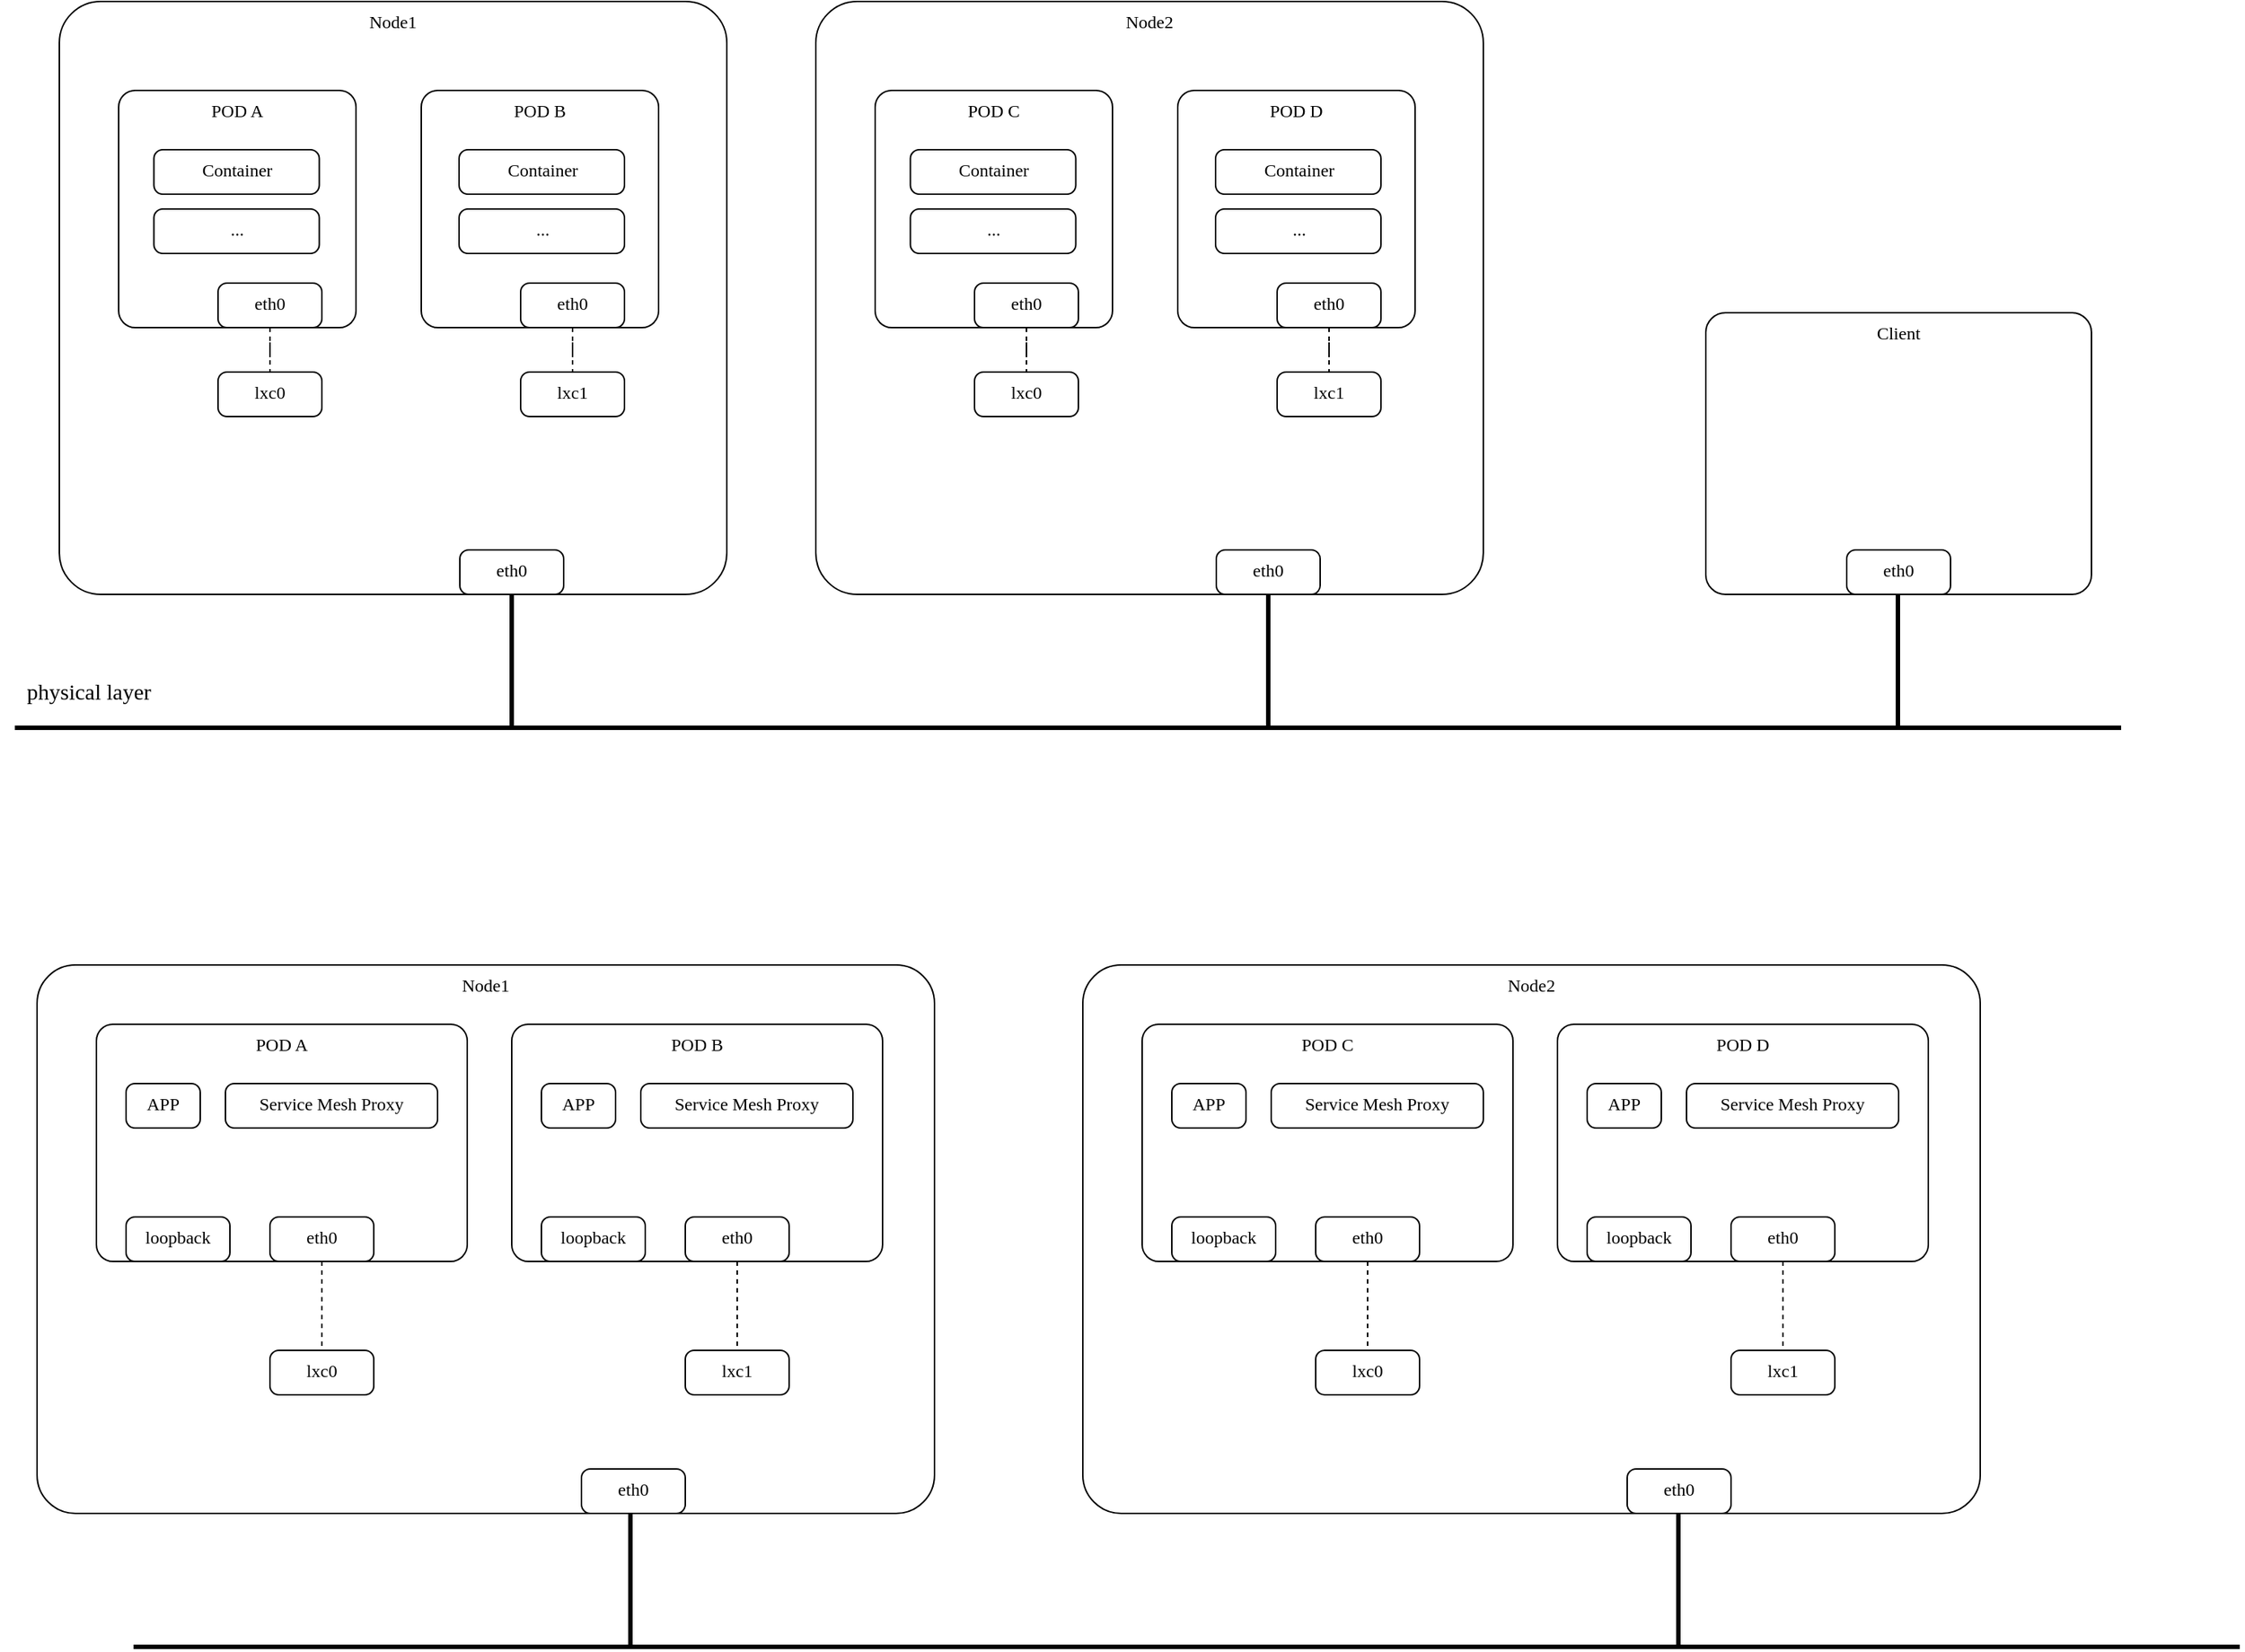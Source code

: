 <mxfile version="21.3.2" type="github">
  <diagram name="第 1 页" id="vNLDc5i9Rt-sk_Q8lJ6u">
    <mxGraphModel dx="952" dy="639" grid="0" gridSize="10" guides="1" tooltips="1" connect="1" arrows="1" fold="1" page="0" pageScale="1" pageWidth="827" pageHeight="1169" math="0" shadow="0">
      <root>
        <mxCell id="0" />
        <mxCell id="1" parent="0" />
        <mxCell id="w4B59_CVPUAiN3qROytd-1" value="&lt;div style=&quot;&quot;&gt;&lt;span style=&quot;font-family: Verdana; background-color: initial;&quot;&gt;Node1&lt;/span&gt;&lt;/div&gt;" style="rounded=1;whiteSpace=wrap;html=1;arcSize=7;align=center;labelPosition=center;verticalLabelPosition=middle;verticalAlign=top;" vertex="1" parent="1">
          <mxGeometry x="160" y="110" width="450" height="400" as="geometry" />
        </mxCell>
        <mxCell id="w4B59_CVPUAiN3qROytd-3" value="&lt;div style=&quot;&quot;&gt;&lt;font face=&quot;Verdana&quot;&gt;POD A&lt;/font&gt;&lt;/div&gt;" style="rounded=1;whiteSpace=wrap;html=1;arcSize=7;align=center;labelPosition=center;verticalLabelPosition=middle;verticalAlign=top;" vertex="1" parent="1">
          <mxGeometry x="200" y="170" width="160" height="160" as="geometry" />
        </mxCell>
        <mxCell id="w4B59_CVPUAiN3qROytd-7" value="&lt;div style=&quot;&quot;&gt;&lt;font face=&quot;Verdana&quot;&gt;POD B&lt;/font&gt;&lt;/div&gt;" style="rounded=1;whiteSpace=wrap;html=1;arcSize=7;align=center;labelPosition=center;verticalLabelPosition=middle;verticalAlign=top;" vertex="1" parent="1">
          <mxGeometry x="404" y="170" width="160" height="160" as="geometry" />
        </mxCell>
        <mxCell id="w4B59_CVPUAiN3qROytd-16" style="edgeStyle=orthogonalEdgeStyle;rounded=0;orthogonalLoop=1;jettySize=auto;html=1;entryX=0.5;entryY=0;entryDx=0;entryDy=0;startArrow=none;startFill=0;endArrow=none;endFill=0;dashed=1;" edge="1" parent="1" source="w4B59_CVPUAiN3qROytd-9" target="w4B59_CVPUAiN3qROytd-14">
          <mxGeometry relative="1" as="geometry" />
        </mxCell>
        <mxCell id="w4B59_CVPUAiN3qROytd-9" value="&lt;div style=&quot;&quot;&gt;&lt;font face=&quot;Verdana&quot;&gt;eth0&lt;/font&gt;&lt;/div&gt;" style="rounded=1;whiteSpace=wrap;html=1;arcSize=20;align=center;labelPosition=center;verticalLabelPosition=middle;verticalAlign=top;" vertex="1" parent="1">
          <mxGeometry x="267" y="300" width="70" height="30" as="geometry" />
        </mxCell>
        <mxCell id="w4B59_CVPUAiN3qROytd-17" style="edgeStyle=orthogonalEdgeStyle;rounded=0;orthogonalLoop=1;jettySize=auto;html=1;entryX=0.5;entryY=0;entryDx=0;entryDy=0;startArrow=none;startFill=0;endArrow=none;endFill=0;dashed=1;" edge="1" parent="1" source="w4B59_CVPUAiN3qROytd-11" target="w4B59_CVPUAiN3qROytd-15">
          <mxGeometry relative="1" as="geometry" />
        </mxCell>
        <mxCell id="w4B59_CVPUAiN3qROytd-11" value="&lt;div style=&quot;&quot;&gt;&lt;font face=&quot;Verdana&quot;&gt;eth0&lt;/font&gt;&lt;/div&gt;" style="rounded=1;whiteSpace=wrap;html=1;arcSize=20;align=center;labelPosition=center;verticalLabelPosition=middle;verticalAlign=top;" vertex="1" parent="1">
          <mxGeometry x="471" y="300" width="70" height="30" as="geometry" />
        </mxCell>
        <mxCell id="w4B59_CVPUAiN3qROytd-13" value="&lt;div style=&quot;&quot;&gt;&lt;font face=&quot;Verdana&quot;&gt;eth0&lt;/font&gt;&lt;/div&gt;" style="rounded=1;whiteSpace=wrap;html=1;arcSize=20;align=center;labelPosition=center;verticalLabelPosition=middle;verticalAlign=top;" vertex="1" parent="1">
          <mxGeometry x="430" y="480" width="70" height="30" as="geometry" />
        </mxCell>
        <mxCell id="w4B59_CVPUAiN3qROytd-14" value="&lt;div style=&quot;&quot;&gt;&lt;font face=&quot;Verdana&quot;&gt;lxc0&lt;/font&gt;&lt;/div&gt;" style="rounded=1;whiteSpace=wrap;html=1;arcSize=20;align=center;labelPosition=center;verticalLabelPosition=middle;verticalAlign=top;" vertex="1" parent="1">
          <mxGeometry x="267" y="360" width="70" height="30" as="geometry" />
        </mxCell>
        <mxCell id="w4B59_CVPUAiN3qROytd-15" value="&lt;div style=&quot;&quot;&gt;&lt;font face=&quot;Verdana&quot;&gt;lxc1&lt;/font&gt;&lt;/div&gt;" style="rounded=1;whiteSpace=wrap;html=1;arcSize=20;align=center;labelPosition=center;verticalLabelPosition=middle;verticalAlign=top;" vertex="1" parent="1">
          <mxGeometry x="471" y="360" width="70" height="30" as="geometry" />
        </mxCell>
        <mxCell id="w4B59_CVPUAiN3qROytd-19" value="&lt;div style=&quot;&quot;&gt;&lt;span style=&quot;font-family: Verdana; background-color: initial;&quot;&gt;Node1&lt;/span&gt;&lt;/div&gt;" style="rounded=1;whiteSpace=wrap;html=1;arcSize=7;align=center;labelPosition=center;verticalLabelPosition=middle;verticalAlign=top;" vertex="1" parent="1">
          <mxGeometry x="145" y="760" width="605" height="370" as="geometry" />
        </mxCell>
        <mxCell id="w4B59_CVPUAiN3qROytd-20" value="&lt;div style=&quot;&quot;&gt;&lt;font face=&quot;Verdana&quot;&gt;POD A&lt;/font&gt;&lt;/div&gt;" style="rounded=1;whiteSpace=wrap;html=1;arcSize=7;align=center;labelPosition=center;verticalLabelPosition=middle;verticalAlign=top;" vertex="1" parent="1">
          <mxGeometry x="185" y="800" width="250" height="160" as="geometry" />
        </mxCell>
        <mxCell id="w4B59_CVPUAiN3qROytd-22" style="edgeStyle=orthogonalEdgeStyle;rounded=0;orthogonalLoop=1;jettySize=auto;html=1;entryX=0.5;entryY=0;entryDx=0;entryDy=0;startArrow=none;startFill=0;endArrow=none;endFill=0;dashed=1;" edge="1" source="w4B59_CVPUAiN3qROytd-23" target="w4B59_CVPUAiN3qROytd-28" parent="1">
          <mxGeometry relative="1" as="geometry" />
        </mxCell>
        <mxCell id="w4B59_CVPUAiN3qROytd-23" value="&lt;div style=&quot;&quot;&gt;&lt;font face=&quot;Verdana&quot;&gt;eth0&lt;/font&gt;&lt;/div&gt;" style="rounded=1;whiteSpace=wrap;html=1;arcSize=20;align=center;labelPosition=center;verticalLabelPosition=middle;verticalAlign=top;" vertex="1" parent="1">
          <mxGeometry x="302" y="930" width="70" height="30" as="geometry" />
        </mxCell>
        <mxCell id="w4B59_CVPUAiN3qROytd-28" value="&lt;div style=&quot;&quot;&gt;&lt;font face=&quot;Verdana&quot;&gt;lxc0&lt;/font&gt;&lt;/div&gt;" style="rounded=1;whiteSpace=wrap;html=1;arcSize=20;align=center;labelPosition=center;verticalLabelPosition=middle;verticalAlign=top;" vertex="1" parent="1">
          <mxGeometry x="302" y="1020" width="70" height="30" as="geometry" />
        </mxCell>
        <mxCell id="w4B59_CVPUAiN3qROytd-32" value="&lt;div style=&quot;&quot;&gt;&lt;font face=&quot;Verdana&quot;&gt;APP&lt;/font&gt;&lt;/div&gt;" style="rounded=1;whiteSpace=wrap;html=1;arcSize=20;align=center;labelPosition=center;verticalLabelPosition=middle;verticalAlign=top;" vertex="1" parent="1">
          <mxGeometry x="205" y="840" width="50" height="30" as="geometry" />
        </mxCell>
        <mxCell id="w4B59_CVPUAiN3qROytd-33" value="&lt;div style=&quot;&quot;&gt;&lt;font face=&quot;Verdana&quot;&gt;Service Mesh Proxy&lt;/font&gt;&lt;/div&gt;" style="rounded=1;whiteSpace=wrap;html=1;arcSize=20;align=center;labelPosition=center;verticalLabelPosition=middle;verticalAlign=top;" vertex="1" parent="1">
          <mxGeometry x="272" y="840" width="143" height="30" as="geometry" />
        </mxCell>
        <mxCell id="w4B59_CVPUAiN3qROytd-34" value="&lt;div style=&quot;&quot;&gt;&lt;font face=&quot;Verdana&quot;&gt;loopback&lt;/font&gt;&lt;/div&gt;" style="rounded=1;whiteSpace=wrap;html=1;arcSize=20;align=center;labelPosition=center;verticalLabelPosition=middle;verticalAlign=top;" vertex="1" parent="1">
          <mxGeometry x="205" y="930" width="70" height="30" as="geometry" />
        </mxCell>
        <mxCell id="w4B59_CVPUAiN3qROytd-35" value="&lt;div style=&quot;&quot;&gt;&lt;font face=&quot;Verdana&quot;&gt;POD B&lt;/font&gt;&lt;/div&gt;" style="rounded=1;whiteSpace=wrap;html=1;arcSize=7;align=center;labelPosition=center;verticalLabelPosition=middle;verticalAlign=top;" vertex="1" parent="1">
          <mxGeometry x="465" y="800" width="250" height="160" as="geometry" />
        </mxCell>
        <mxCell id="w4B59_CVPUAiN3qROytd-36" style="edgeStyle=orthogonalEdgeStyle;rounded=0;orthogonalLoop=1;jettySize=auto;html=1;entryX=0.5;entryY=0;entryDx=0;entryDy=0;startArrow=none;startFill=0;endArrow=none;endFill=0;dashed=1;" edge="1" source="w4B59_CVPUAiN3qROytd-37" target="w4B59_CVPUAiN3qROytd-38" parent="1">
          <mxGeometry relative="1" as="geometry" />
        </mxCell>
        <mxCell id="w4B59_CVPUAiN3qROytd-37" value="&lt;div style=&quot;&quot;&gt;&lt;font face=&quot;Verdana&quot;&gt;eth0&lt;/font&gt;&lt;/div&gt;" style="rounded=1;whiteSpace=wrap;html=1;arcSize=20;align=center;labelPosition=center;verticalLabelPosition=middle;verticalAlign=top;" vertex="1" parent="1">
          <mxGeometry x="582" y="930" width="70" height="30" as="geometry" />
        </mxCell>
        <mxCell id="w4B59_CVPUAiN3qROytd-38" value="&lt;div style=&quot;&quot;&gt;&lt;font face=&quot;Verdana&quot;&gt;lxc1&lt;/font&gt;&lt;/div&gt;" style="rounded=1;whiteSpace=wrap;html=1;arcSize=20;align=center;labelPosition=center;verticalLabelPosition=middle;verticalAlign=top;" vertex="1" parent="1">
          <mxGeometry x="582" y="1020" width="70" height="30" as="geometry" />
        </mxCell>
        <mxCell id="w4B59_CVPUAiN3qROytd-39" value="&lt;div style=&quot;&quot;&gt;&lt;font face=&quot;Verdana&quot;&gt;APP&lt;/font&gt;&lt;/div&gt;" style="rounded=1;whiteSpace=wrap;html=1;arcSize=20;align=center;labelPosition=center;verticalLabelPosition=middle;verticalAlign=top;" vertex="1" parent="1">
          <mxGeometry x="485" y="840" width="50" height="30" as="geometry" />
        </mxCell>
        <mxCell id="w4B59_CVPUAiN3qROytd-40" value="&lt;div style=&quot;&quot;&gt;&lt;font face=&quot;Verdana&quot;&gt;Service Mesh Proxy&lt;/font&gt;&lt;/div&gt;" style="rounded=1;whiteSpace=wrap;html=1;arcSize=20;align=center;labelPosition=center;verticalLabelPosition=middle;verticalAlign=top;" vertex="1" parent="1">
          <mxGeometry x="552" y="840" width="143" height="30" as="geometry" />
        </mxCell>
        <mxCell id="w4B59_CVPUAiN3qROytd-41" value="&lt;div style=&quot;&quot;&gt;&lt;font face=&quot;Verdana&quot;&gt;loopback&lt;/font&gt;&lt;/div&gt;" style="rounded=1;whiteSpace=wrap;html=1;arcSize=20;align=center;labelPosition=center;verticalLabelPosition=middle;verticalAlign=top;" vertex="1" parent="1">
          <mxGeometry x="485" y="930" width="70" height="30" as="geometry" />
        </mxCell>
        <mxCell id="w4B59_CVPUAiN3qROytd-42" value="&lt;div style=&quot;&quot;&gt;&lt;font face=&quot;Verdana&quot;&gt;eth0&lt;/font&gt;&lt;/div&gt;" style="rounded=1;whiteSpace=wrap;html=1;arcSize=20;align=center;labelPosition=center;verticalLabelPosition=middle;verticalAlign=top;" vertex="1" parent="1">
          <mxGeometry x="512" y="1100" width="70" height="30" as="geometry" />
        </mxCell>
        <mxCell id="w4B59_CVPUAiN3qROytd-43" value="&lt;font face=&quot;Verdana&quot;&gt;Container&lt;/font&gt;" style="rounded=1;whiteSpace=wrap;html=1;arcSize=20;align=center;labelPosition=center;verticalLabelPosition=middle;verticalAlign=top;" vertex="1" parent="1">
          <mxGeometry x="223.75" y="210" width="111.5" height="30" as="geometry" />
        </mxCell>
        <mxCell id="w4B59_CVPUAiN3qROytd-44" value="&lt;font face=&quot;Verdana&quot;&gt;...&lt;/font&gt;" style="rounded=1;whiteSpace=wrap;html=1;arcSize=20;align=center;labelPosition=center;verticalLabelPosition=middle;verticalAlign=top;" vertex="1" parent="1">
          <mxGeometry x="223.75" y="250" width="111.5" height="30" as="geometry" />
        </mxCell>
        <mxCell id="w4B59_CVPUAiN3qROytd-45" value="&lt;font face=&quot;Verdana&quot;&gt;Container&lt;/font&gt;" style="rounded=1;whiteSpace=wrap;html=1;arcSize=20;align=center;labelPosition=center;verticalLabelPosition=middle;verticalAlign=top;" vertex="1" parent="1">
          <mxGeometry x="429.5" y="210" width="111.5" height="30" as="geometry" />
        </mxCell>
        <mxCell id="w4B59_CVPUAiN3qROytd-46" value="&lt;font face=&quot;Verdana&quot;&gt;...&lt;/font&gt;" style="rounded=1;whiteSpace=wrap;html=1;arcSize=20;align=center;labelPosition=center;verticalLabelPosition=middle;verticalAlign=top;" vertex="1" parent="1">
          <mxGeometry x="429.5" y="250" width="111.5" height="30" as="geometry" />
        </mxCell>
        <mxCell id="w4B59_CVPUAiN3qROytd-47" value="&lt;div style=&quot;&quot;&gt;&lt;span style=&quot;font-family: Verdana; background-color: initial;&quot;&gt;Node2&lt;/span&gt;&lt;/div&gt;" style="rounded=1;whiteSpace=wrap;html=1;arcSize=7;align=center;labelPosition=center;verticalLabelPosition=middle;verticalAlign=top;" vertex="1" parent="1">
          <mxGeometry x="670" y="110" width="450" height="400" as="geometry" />
        </mxCell>
        <mxCell id="w4B59_CVPUAiN3qROytd-48" value="&lt;div style=&quot;&quot;&gt;&lt;font face=&quot;Verdana&quot;&gt;POD C&lt;/font&gt;&lt;/div&gt;" style="rounded=1;whiteSpace=wrap;html=1;arcSize=7;align=center;labelPosition=center;verticalLabelPosition=middle;verticalAlign=top;" vertex="1" parent="1">
          <mxGeometry x="710" y="170" width="160" height="160" as="geometry" />
        </mxCell>
        <mxCell id="w4B59_CVPUAiN3qROytd-49" value="&lt;div style=&quot;&quot;&gt;&lt;font face=&quot;Verdana&quot;&gt;POD D&lt;/font&gt;&lt;/div&gt;" style="rounded=1;whiteSpace=wrap;html=1;arcSize=7;align=center;labelPosition=center;verticalLabelPosition=middle;verticalAlign=top;" vertex="1" parent="1">
          <mxGeometry x="914" y="170" width="160" height="160" as="geometry" />
        </mxCell>
        <mxCell id="w4B59_CVPUAiN3qROytd-50" style="edgeStyle=orthogonalEdgeStyle;rounded=0;orthogonalLoop=1;jettySize=auto;html=1;entryX=0.5;entryY=0;entryDx=0;entryDy=0;startArrow=none;startFill=0;endArrow=none;endFill=0;dashed=1;" edge="1" source="w4B59_CVPUAiN3qROytd-51" target="w4B59_CVPUAiN3qROytd-55" parent="1">
          <mxGeometry relative="1" as="geometry" />
        </mxCell>
        <mxCell id="w4B59_CVPUAiN3qROytd-51" value="&lt;div style=&quot;&quot;&gt;&lt;font face=&quot;Verdana&quot;&gt;eth0&lt;/font&gt;&lt;/div&gt;" style="rounded=1;whiteSpace=wrap;html=1;arcSize=20;align=center;labelPosition=center;verticalLabelPosition=middle;verticalAlign=top;" vertex="1" parent="1">
          <mxGeometry x="777" y="300" width="70" height="30" as="geometry" />
        </mxCell>
        <mxCell id="w4B59_CVPUAiN3qROytd-52" style="edgeStyle=orthogonalEdgeStyle;rounded=0;orthogonalLoop=1;jettySize=auto;html=1;entryX=0.5;entryY=0;entryDx=0;entryDy=0;startArrow=none;startFill=0;endArrow=none;endFill=0;dashed=1;" edge="1" source="w4B59_CVPUAiN3qROytd-53" target="w4B59_CVPUAiN3qROytd-56" parent="1">
          <mxGeometry relative="1" as="geometry" />
        </mxCell>
        <mxCell id="w4B59_CVPUAiN3qROytd-53" value="&lt;div style=&quot;&quot;&gt;&lt;font face=&quot;Verdana&quot;&gt;eth0&lt;/font&gt;&lt;/div&gt;" style="rounded=1;whiteSpace=wrap;html=1;arcSize=20;align=center;labelPosition=center;verticalLabelPosition=middle;verticalAlign=top;" vertex="1" parent="1">
          <mxGeometry x="981" y="300" width="70" height="30" as="geometry" />
        </mxCell>
        <mxCell id="w4B59_CVPUAiN3qROytd-54" value="&lt;div style=&quot;&quot;&gt;&lt;font face=&quot;Verdana&quot;&gt;eth0&lt;/font&gt;&lt;/div&gt;" style="rounded=1;whiteSpace=wrap;html=1;arcSize=20;align=center;labelPosition=center;verticalLabelPosition=middle;verticalAlign=top;" vertex="1" parent="1">
          <mxGeometry x="940" y="480" width="70" height="30" as="geometry" />
        </mxCell>
        <mxCell id="w4B59_CVPUAiN3qROytd-55" value="&lt;div style=&quot;&quot;&gt;&lt;font face=&quot;Verdana&quot;&gt;lxc0&lt;/font&gt;&lt;/div&gt;" style="rounded=1;whiteSpace=wrap;html=1;arcSize=20;align=center;labelPosition=center;verticalLabelPosition=middle;verticalAlign=top;" vertex="1" parent="1">
          <mxGeometry x="777" y="360" width="70" height="30" as="geometry" />
        </mxCell>
        <mxCell id="w4B59_CVPUAiN3qROytd-56" value="&lt;div style=&quot;&quot;&gt;&lt;font face=&quot;Verdana&quot;&gt;lxc1&lt;/font&gt;&lt;/div&gt;" style="rounded=1;whiteSpace=wrap;html=1;arcSize=20;align=center;labelPosition=center;verticalLabelPosition=middle;verticalAlign=top;" vertex="1" parent="1">
          <mxGeometry x="981" y="360" width="70" height="30" as="geometry" />
        </mxCell>
        <mxCell id="w4B59_CVPUAiN3qROytd-57" value="&lt;font face=&quot;Verdana&quot;&gt;Container&lt;/font&gt;" style="rounded=1;whiteSpace=wrap;html=1;arcSize=20;align=center;labelPosition=center;verticalLabelPosition=middle;verticalAlign=top;" vertex="1" parent="1">
          <mxGeometry x="733.75" y="210" width="111.5" height="30" as="geometry" />
        </mxCell>
        <mxCell id="w4B59_CVPUAiN3qROytd-58" value="&lt;font face=&quot;Verdana&quot;&gt;...&lt;/font&gt;" style="rounded=1;whiteSpace=wrap;html=1;arcSize=20;align=center;labelPosition=center;verticalLabelPosition=middle;verticalAlign=top;" vertex="1" parent="1">
          <mxGeometry x="733.75" y="250" width="111.5" height="30" as="geometry" />
        </mxCell>
        <mxCell id="w4B59_CVPUAiN3qROytd-59" value="&lt;font face=&quot;Verdana&quot;&gt;Container&lt;/font&gt;" style="rounded=1;whiteSpace=wrap;html=1;arcSize=20;align=center;labelPosition=center;verticalLabelPosition=middle;verticalAlign=top;" vertex="1" parent="1">
          <mxGeometry x="939.5" y="210" width="111.5" height="30" as="geometry" />
        </mxCell>
        <mxCell id="w4B59_CVPUAiN3qROytd-60" value="&lt;font face=&quot;Verdana&quot;&gt;...&lt;/font&gt;" style="rounded=1;whiteSpace=wrap;html=1;arcSize=20;align=center;labelPosition=center;verticalLabelPosition=middle;verticalAlign=top;" vertex="1" parent="1">
          <mxGeometry x="939.5" y="250" width="111.5" height="30" as="geometry" />
        </mxCell>
        <mxCell id="w4B59_CVPUAiN3qROytd-61" value="" style="endArrow=none;html=1;rounded=0;entryX=0.5;entryY=1;entryDx=0;entryDy=0;strokeWidth=3;" edge="1" parent="1" target="w4B59_CVPUAiN3qROytd-13">
          <mxGeometry width="50" height="50" relative="1" as="geometry">
            <mxPoint x="465" y="600" as="sourcePoint" />
            <mxPoint x="464" y="540" as="targetPoint" />
          </mxGeometry>
        </mxCell>
        <mxCell id="w4B59_CVPUAiN3qROytd-64" value="" style="endArrow=none;html=1;rounded=0;entryX=0.5;entryY=1;entryDx=0;entryDy=0;strokeWidth=3;" edge="1" parent="1" target="w4B59_CVPUAiN3qROytd-54">
          <mxGeometry width="50" height="50" relative="1" as="geometry">
            <mxPoint x="975" y="600" as="sourcePoint" />
            <mxPoint x="930" y="550" as="targetPoint" />
          </mxGeometry>
        </mxCell>
        <mxCell id="w4B59_CVPUAiN3qROytd-65" value="" style="endArrow=none;html=1;rounded=0;strokeWidth=3;" edge="1" parent="1">
          <mxGeometry width="50" height="50" relative="1" as="geometry">
            <mxPoint x="130" y="600" as="sourcePoint" />
            <mxPoint x="1550" y="600" as="targetPoint" />
          </mxGeometry>
        </mxCell>
        <mxCell id="w4B59_CVPUAiN3qROytd-66" value="&lt;div style=&quot;&quot;&gt;&lt;span style=&quot;font-family: Verdana; background-color: initial;&quot;&gt;Node2&lt;/span&gt;&lt;/div&gt;" style="rounded=1;whiteSpace=wrap;html=1;arcSize=7;align=center;labelPosition=center;verticalLabelPosition=middle;verticalAlign=top;" vertex="1" parent="1">
          <mxGeometry x="850" y="760" width="605" height="370" as="geometry" />
        </mxCell>
        <mxCell id="w4B59_CVPUAiN3qROytd-67" value="&lt;div style=&quot;&quot;&gt;&lt;font face=&quot;Verdana&quot;&gt;POD C&lt;/font&gt;&lt;/div&gt;" style="rounded=1;whiteSpace=wrap;html=1;arcSize=7;align=center;labelPosition=center;verticalLabelPosition=middle;verticalAlign=top;" vertex="1" parent="1">
          <mxGeometry x="890" y="800" width="250" height="160" as="geometry" />
        </mxCell>
        <mxCell id="w4B59_CVPUAiN3qROytd-68" style="edgeStyle=orthogonalEdgeStyle;rounded=0;orthogonalLoop=1;jettySize=auto;html=1;entryX=0.5;entryY=0;entryDx=0;entryDy=0;startArrow=none;startFill=0;endArrow=none;endFill=0;dashed=1;" edge="1" source="w4B59_CVPUAiN3qROytd-69" target="w4B59_CVPUAiN3qROytd-70" parent="1">
          <mxGeometry relative="1" as="geometry" />
        </mxCell>
        <mxCell id="w4B59_CVPUAiN3qROytd-69" value="&lt;div style=&quot;&quot;&gt;&lt;font face=&quot;Verdana&quot;&gt;eth0&lt;/font&gt;&lt;/div&gt;" style="rounded=1;whiteSpace=wrap;html=1;arcSize=20;align=center;labelPosition=center;verticalLabelPosition=middle;verticalAlign=top;" vertex="1" parent="1">
          <mxGeometry x="1007" y="930" width="70" height="30" as="geometry" />
        </mxCell>
        <mxCell id="w4B59_CVPUAiN3qROytd-70" value="&lt;div style=&quot;&quot;&gt;&lt;font face=&quot;Verdana&quot;&gt;lxc0&lt;/font&gt;&lt;/div&gt;" style="rounded=1;whiteSpace=wrap;html=1;arcSize=20;align=center;labelPosition=center;verticalLabelPosition=middle;verticalAlign=top;" vertex="1" parent="1">
          <mxGeometry x="1007" y="1020" width="70" height="30" as="geometry" />
        </mxCell>
        <mxCell id="w4B59_CVPUAiN3qROytd-71" value="&lt;div style=&quot;&quot;&gt;&lt;font face=&quot;Verdana&quot;&gt;APP&lt;/font&gt;&lt;/div&gt;" style="rounded=1;whiteSpace=wrap;html=1;arcSize=20;align=center;labelPosition=center;verticalLabelPosition=middle;verticalAlign=top;" vertex="1" parent="1">
          <mxGeometry x="910" y="840" width="50" height="30" as="geometry" />
        </mxCell>
        <mxCell id="w4B59_CVPUAiN3qROytd-72" value="&lt;div style=&quot;&quot;&gt;&lt;font face=&quot;Verdana&quot;&gt;Service Mesh Proxy&lt;/font&gt;&lt;/div&gt;" style="rounded=1;whiteSpace=wrap;html=1;arcSize=20;align=center;labelPosition=center;verticalLabelPosition=middle;verticalAlign=top;" vertex="1" parent="1">
          <mxGeometry x="977" y="840" width="143" height="30" as="geometry" />
        </mxCell>
        <mxCell id="w4B59_CVPUAiN3qROytd-73" value="&lt;div style=&quot;&quot;&gt;&lt;font face=&quot;Verdana&quot;&gt;loopback&lt;/font&gt;&lt;/div&gt;" style="rounded=1;whiteSpace=wrap;html=1;arcSize=20;align=center;labelPosition=center;verticalLabelPosition=middle;verticalAlign=top;" vertex="1" parent="1">
          <mxGeometry x="910" y="930" width="70" height="30" as="geometry" />
        </mxCell>
        <mxCell id="w4B59_CVPUAiN3qROytd-74" value="&lt;div style=&quot;&quot;&gt;&lt;font face=&quot;Verdana&quot;&gt;POD D&lt;/font&gt;&lt;/div&gt;" style="rounded=1;whiteSpace=wrap;html=1;arcSize=7;align=center;labelPosition=center;verticalLabelPosition=middle;verticalAlign=top;" vertex="1" parent="1">
          <mxGeometry x="1170" y="800" width="250" height="160" as="geometry" />
        </mxCell>
        <mxCell id="w4B59_CVPUAiN3qROytd-75" style="edgeStyle=orthogonalEdgeStyle;rounded=0;orthogonalLoop=1;jettySize=auto;html=1;entryX=0.5;entryY=0;entryDx=0;entryDy=0;startArrow=none;startFill=0;endArrow=none;endFill=0;dashed=1;" edge="1" source="w4B59_CVPUAiN3qROytd-76" target="w4B59_CVPUAiN3qROytd-77" parent="1">
          <mxGeometry relative="1" as="geometry" />
        </mxCell>
        <mxCell id="w4B59_CVPUAiN3qROytd-76" value="&lt;div style=&quot;&quot;&gt;&lt;font face=&quot;Verdana&quot;&gt;eth0&lt;/font&gt;&lt;/div&gt;" style="rounded=1;whiteSpace=wrap;html=1;arcSize=20;align=center;labelPosition=center;verticalLabelPosition=middle;verticalAlign=top;" vertex="1" parent="1">
          <mxGeometry x="1287" y="930" width="70" height="30" as="geometry" />
        </mxCell>
        <mxCell id="w4B59_CVPUAiN3qROytd-77" value="&lt;div style=&quot;&quot;&gt;&lt;font face=&quot;Verdana&quot;&gt;lxc1&lt;/font&gt;&lt;/div&gt;" style="rounded=1;whiteSpace=wrap;html=1;arcSize=20;align=center;labelPosition=center;verticalLabelPosition=middle;verticalAlign=top;" vertex="1" parent="1">
          <mxGeometry x="1287" y="1020" width="70" height="30" as="geometry" />
        </mxCell>
        <mxCell id="w4B59_CVPUAiN3qROytd-78" value="&lt;div style=&quot;&quot;&gt;&lt;font face=&quot;Verdana&quot;&gt;APP&lt;/font&gt;&lt;/div&gt;" style="rounded=1;whiteSpace=wrap;html=1;arcSize=20;align=center;labelPosition=center;verticalLabelPosition=middle;verticalAlign=top;" vertex="1" parent="1">
          <mxGeometry x="1190" y="840" width="50" height="30" as="geometry" />
        </mxCell>
        <mxCell id="w4B59_CVPUAiN3qROytd-79" value="&lt;div style=&quot;&quot;&gt;&lt;font face=&quot;Verdana&quot;&gt;Service Mesh Proxy&lt;/font&gt;&lt;/div&gt;" style="rounded=1;whiteSpace=wrap;html=1;arcSize=20;align=center;labelPosition=center;verticalLabelPosition=middle;verticalAlign=top;" vertex="1" parent="1">
          <mxGeometry x="1257" y="840" width="143" height="30" as="geometry" />
        </mxCell>
        <mxCell id="w4B59_CVPUAiN3qROytd-80" value="&lt;div style=&quot;&quot;&gt;&lt;font face=&quot;Verdana&quot;&gt;loopback&lt;/font&gt;&lt;/div&gt;" style="rounded=1;whiteSpace=wrap;html=1;arcSize=20;align=center;labelPosition=center;verticalLabelPosition=middle;verticalAlign=top;" vertex="1" parent="1">
          <mxGeometry x="1190" y="930" width="70" height="30" as="geometry" />
        </mxCell>
        <mxCell id="w4B59_CVPUAiN3qROytd-81" value="&lt;div style=&quot;&quot;&gt;&lt;font face=&quot;Verdana&quot;&gt;eth0&lt;/font&gt;&lt;/div&gt;" style="rounded=1;whiteSpace=wrap;html=1;arcSize=20;align=center;labelPosition=center;verticalLabelPosition=middle;verticalAlign=top;" vertex="1" parent="1">
          <mxGeometry x="1217" y="1100" width="70" height="30" as="geometry" />
        </mxCell>
        <mxCell id="w4B59_CVPUAiN3qROytd-82" value="&lt;div style=&quot;&quot;&gt;&lt;span style=&quot;font-family: Verdana; background-color: initial;&quot;&gt;Client&lt;/span&gt;&lt;/div&gt;" style="rounded=1;whiteSpace=wrap;html=1;arcSize=7;align=center;labelPosition=center;verticalLabelPosition=middle;verticalAlign=top;" vertex="1" parent="1">
          <mxGeometry x="1270" y="320" width="260" height="190" as="geometry" />
        </mxCell>
        <mxCell id="w4B59_CVPUAiN3qROytd-83" value="&lt;div style=&quot;&quot;&gt;&lt;font face=&quot;Verdana&quot;&gt;eth0&lt;/font&gt;&lt;/div&gt;" style="rounded=1;whiteSpace=wrap;html=1;arcSize=20;align=center;labelPosition=center;verticalLabelPosition=middle;verticalAlign=top;" vertex="1" parent="1">
          <mxGeometry x="1365" y="480" width="70" height="30" as="geometry" />
        </mxCell>
        <mxCell id="w4B59_CVPUAiN3qROytd-84" value="" style="endArrow=none;html=1;rounded=0;entryX=0.5;entryY=1;entryDx=0;entryDy=0;strokeWidth=3;" edge="1" parent="1">
          <mxGeometry width="50" height="50" relative="1" as="geometry">
            <mxPoint x="1399.5" y="600" as="sourcePoint" />
            <mxPoint x="1399.5" y="510" as="targetPoint" />
          </mxGeometry>
        </mxCell>
        <mxCell id="w4B59_CVPUAiN3qROytd-85" value="" style="endArrow=none;html=1;rounded=0;entryX=0.5;entryY=1;entryDx=0;entryDy=0;strokeWidth=3;" edge="1" parent="1">
          <mxGeometry width="50" height="50" relative="1" as="geometry">
            <mxPoint x="545" y="1220" as="sourcePoint" />
            <mxPoint x="545" y="1130" as="targetPoint" />
          </mxGeometry>
        </mxCell>
        <mxCell id="w4B59_CVPUAiN3qROytd-86" value="" style="endArrow=none;html=1;rounded=0;strokeWidth=3;" edge="1" parent="1">
          <mxGeometry width="50" height="50" relative="1" as="geometry">
            <mxPoint x="210" y="1220" as="sourcePoint" />
            <mxPoint x="1630" y="1220" as="targetPoint" />
          </mxGeometry>
        </mxCell>
        <mxCell id="w4B59_CVPUAiN3qROytd-87" value="" style="endArrow=none;html=1;rounded=0;entryX=0.5;entryY=1;entryDx=0;entryDy=0;strokeWidth=3;" edge="1" parent="1">
          <mxGeometry width="50" height="50" relative="1" as="geometry">
            <mxPoint x="1251.5" y="1220" as="sourcePoint" />
            <mxPoint x="1251.5" y="1130" as="targetPoint" />
          </mxGeometry>
        </mxCell>
        <mxCell id="w4B59_CVPUAiN3qROytd-88" value="&lt;font face=&quot;Verdana&quot; style=&quot;font-size: 15px;&quot;&gt;physical layer&lt;/font&gt;" style="text;html=1;strokeColor=none;fillColor=none;align=center;verticalAlign=middle;whiteSpace=wrap;rounded=0;fontSize=15;" vertex="1" parent="1">
          <mxGeometry x="120" y="560" width="120" height="30" as="geometry" />
        </mxCell>
      </root>
    </mxGraphModel>
  </diagram>
</mxfile>
